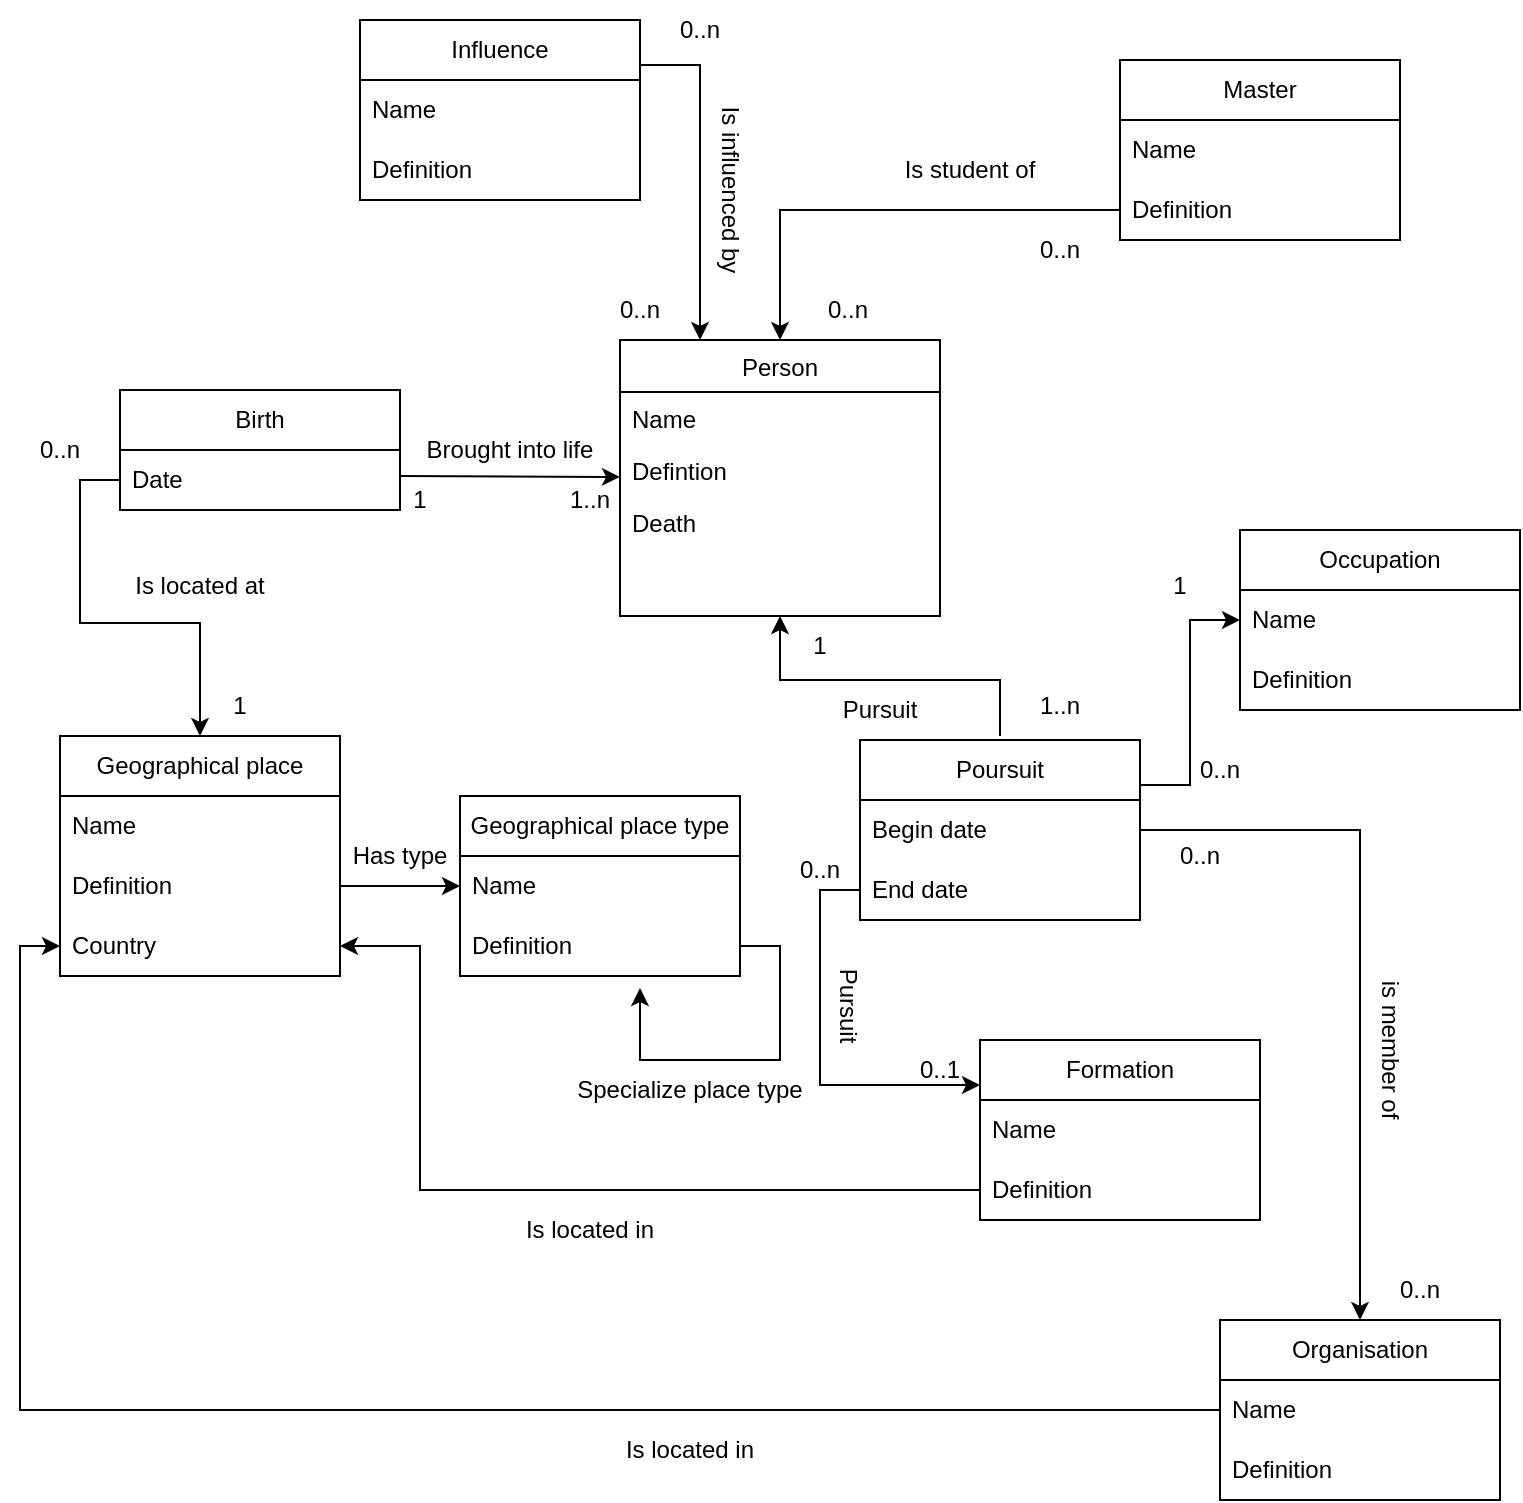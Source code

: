 <mxfile version="20.5.3" type="github">
  <diagram id="C5RBs43oDa-KdzZeNtuy" name="Page-1">
    <mxGraphModel dx="996" dy="618" grid="1" gridSize="10" guides="1" tooltips="1" connect="1" arrows="1" fold="1" page="1" pageScale="1" pageWidth="827" pageHeight="1169" math="0" shadow="0">
      <root>
        <mxCell id="WIyWlLk6GJQsqaUBKTNV-0" />
        <mxCell id="WIyWlLk6GJQsqaUBKTNV-1" parent="WIyWlLk6GJQsqaUBKTNV-0" />
        <mxCell id="zkfFHV4jXpPFQw0GAbJ--0" value="Person" style="swimlane;fontStyle=0;align=center;verticalAlign=top;childLayout=stackLayout;horizontal=1;startSize=26;horizontalStack=0;resizeParent=1;resizeLast=0;collapsible=1;marginBottom=0;rounded=0;shadow=0;strokeWidth=1;" parent="WIyWlLk6GJQsqaUBKTNV-1" vertex="1">
          <mxGeometry x="330" y="250" width="160" height="138" as="geometry">
            <mxRectangle x="230" y="140" width="160" height="26" as="alternateBounds" />
          </mxGeometry>
        </mxCell>
        <mxCell id="zkfFHV4jXpPFQw0GAbJ--1" value="Name" style="text;align=left;verticalAlign=top;spacingLeft=4;spacingRight=4;overflow=hidden;rotatable=0;points=[[0,0.5],[1,0.5]];portConstraint=eastwest;" parent="zkfFHV4jXpPFQw0GAbJ--0" vertex="1">
          <mxGeometry y="26" width="160" height="26" as="geometry" />
        </mxCell>
        <mxCell id="zkfFHV4jXpPFQw0GAbJ--3" value="Defintion" style="text;align=left;verticalAlign=top;spacingLeft=4;spacingRight=4;overflow=hidden;rotatable=0;points=[[0,0.5],[1,0.5]];portConstraint=eastwest;rounded=0;shadow=0;html=0;" parent="zkfFHV4jXpPFQw0GAbJ--0" vertex="1">
          <mxGeometry y="52" width="160" height="26" as="geometry" />
        </mxCell>
        <mxCell id="2s9Rm8yw0VAhbPQkRF94-69" value="Death" style="text;align=left;verticalAlign=top;spacingLeft=4;spacingRight=4;overflow=hidden;rotatable=0;points=[[0,0.5],[1,0.5]];portConstraint=eastwest;rounded=0;shadow=0;html=0;" vertex="1" parent="zkfFHV4jXpPFQw0GAbJ--0">
          <mxGeometry y="78" width="160" height="26" as="geometry" />
        </mxCell>
        <mxCell id="2s9Rm8yw0VAhbPQkRF94-0" value="" style="endArrow=classic;html=1;rounded=0;" edge="1" parent="WIyWlLk6GJQsqaUBKTNV-1">
          <mxGeometry width="50" height="50" relative="1" as="geometry">
            <mxPoint x="220" y="318" as="sourcePoint" />
            <mxPoint x="330" y="318.47" as="targetPoint" />
          </mxGeometry>
        </mxCell>
        <mxCell id="2s9Rm8yw0VAhbPQkRF94-10" value="Brought into life" style="text;html=1;strokeColor=none;fillColor=none;align=center;verticalAlign=middle;whiteSpace=wrap;rounded=0;" vertex="1" parent="WIyWlLk6GJQsqaUBKTNV-1">
          <mxGeometry x="210" y="290" width="130" height="30" as="geometry" />
        </mxCell>
        <mxCell id="2s9Rm8yw0VAhbPQkRF94-11" value="1" style="text;html=1;strokeColor=none;fillColor=none;align=center;verticalAlign=middle;whiteSpace=wrap;rounded=0;" vertex="1" parent="WIyWlLk6GJQsqaUBKTNV-1">
          <mxGeometry x="210" y="320" width="40" height="20" as="geometry" />
        </mxCell>
        <mxCell id="2s9Rm8yw0VAhbPQkRF94-13" value="1..n" style="text;html=1;strokeColor=none;fillColor=none;align=center;verticalAlign=middle;whiteSpace=wrap;rounded=0;" vertex="1" parent="WIyWlLk6GJQsqaUBKTNV-1">
          <mxGeometry x="290" y="315" width="50" height="30" as="geometry" />
        </mxCell>
        <mxCell id="2s9Rm8yw0VAhbPQkRF94-14" value="Birth" style="swimlane;fontStyle=0;childLayout=stackLayout;horizontal=1;startSize=30;horizontalStack=0;resizeParent=1;resizeParentMax=0;resizeLast=0;collapsible=1;marginBottom=0;whiteSpace=wrap;html=1;" vertex="1" parent="WIyWlLk6GJQsqaUBKTNV-1">
          <mxGeometry x="80" y="275" width="140" height="60" as="geometry" />
        </mxCell>
        <mxCell id="2s9Rm8yw0VAhbPQkRF94-51" value="Date" style="text;strokeColor=none;fillColor=none;align=left;verticalAlign=middle;spacingLeft=4;spacingRight=4;overflow=hidden;points=[[0,0.5],[1,0.5]];portConstraint=eastwest;rotatable=0;whiteSpace=wrap;html=1;" vertex="1" parent="2s9Rm8yw0VAhbPQkRF94-14">
          <mxGeometry y="30" width="140" height="30" as="geometry" />
        </mxCell>
        <mxCell id="2s9Rm8yw0VAhbPQkRF94-80" style="edgeStyle=orthogonalEdgeStyle;rounded=0;orthogonalLoop=1;jettySize=auto;html=1;exitX=1;exitY=0.25;exitDx=0;exitDy=0;entryX=0;entryY=0.5;entryDx=0;entryDy=0;" edge="1" parent="WIyWlLk6GJQsqaUBKTNV-1" source="2s9Rm8yw0VAhbPQkRF94-18" target="2s9Rm8yw0VAhbPQkRF94-35">
          <mxGeometry relative="1" as="geometry" />
        </mxCell>
        <mxCell id="2s9Rm8yw0VAhbPQkRF94-18" value="Poursuit" style="swimlane;fontStyle=0;childLayout=stackLayout;horizontal=1;startSize=30;horizontalStack=0;resizeParent=1;resizeParentMax=0;resizeLast=0;collapsible=1;marginBottom=0;whiteSpace=wrap;html=1;" vertex="1" parent="WIyWlLk6GJQsqaUBKTNV-1">
          <mxGeometry x="450" y="450" width="140" height="90" as="geometry" />
        </mxCell>
        <mxCell id="2s9Rm8yw0VAhbPQkRF94-19" value="Begin date" style="text;strokeColor=none;fillColor=none;align=left;verticalAlign=middle;spacingLeft=4;spacingRight=4;overflow=hidden;points=[[0,0.5],[1,0.5]];portConstraint=eastwest;rotatable=0;whiteSpace=wrap;html=1;" vertex="1" parent="2s9Rm8yw0VAhbPQkRF94-18">
          <mxGeometry y="30" width="140" height="30" as="geometry" />
        </mxCell>
        <mxCell id="2s9Rm8yw0VAhbPQkRF94-20" value="End date" style="text;strokeColor=none;fillColor=none;align=left;verticalAlign=middle;spacingLeft=4;spacingRight=4;overflow=hidden;points=[[0,0.5],[1,0.5]];portConstraint=eastwest;rotatable=0;whiteSpace=wrap;html=1;" vertex="1" parent="2s9Rm8yw0VAhbPQkRF94-18">
          <mxGeometry y="60" width="140" height="30" as="geometry" />
        </mxCell>
        <mxCell id="2s9Rm8yw0VAhbPQkRF94-23" value="Pursuit" style="text;html=1;strokeColor=none;fillColor=none;align=center;verticalAlign=middle;whiteSpace=wrap;rounded=0;" vertex="1" parent="WIyWlLk6GJQsqaUBKTNV-1">
          <mxGeometry x="430" y="420" width="60" height="30" as="geometry" />
        </mxCell>
        <mxCell id="2s9Rm8yw0VAhbPQkRF94-29" style="edgeStyle=orthogonalEdgeStyle;rounded=0;orthogonalLoop=1;jettySize=auto;html=1;exitX=0;exitY=1;exitDx=0;exitDy=0;entryX=0.5;entryY=1;entryDx=0;entryDy=0;" edge="1" parent="WIyWlLk6GJQsqaUBKTNV-1" source="2s9Rm8yw0VAhbPQkRF94-28" target="zkfFHV4jXpPFQw0GAbJ--0">
          <mxGeometry relative="1" as="geometry">
            <Array as="points">
              <mxPoint x="520" y="420" />
              <mxPoint x="410" y="420" />
            </Array>
          </mxGeometry>
        </mxCell>
        <mxCell id="2s9Rm8yw0VAhbPQkRF94-28" value="1..n" style="text;html=1;strokeColor=none;fillColor=none;align=center;verticalAlign=middle;whiteSpace=wrap;rounded=0;" vertex="1" parent="WIyWlLk6GJQsqaUBKTNV-1">
          <mxGeometry x="520" y="418" width="60" height="30" as="geometry" />
        </mxCell>
        <mxCell id="2s9Rm8yw0VAhbPQkRF94-32" value="1" style="text;html=1;strokeColor=none;fillColor=none;align=center;verticalAlign=middle;whiteSpace=wrap;rounded=0;" vertex="1" parent="WIyWlLk6GJQsqaUBKTNV-1">
          <mxGeometry x="400" y="388" width="60" height="30" as="geometry" />
        </mxCell>
        <mxCell id="2s9Rm8yw0VAhbPQkRF94-34" value="Occupation" style="swimlane;fontStyle=0;childLayout=stackLayout;horizontal=1;startSize=30;horizontalStack=0;resizeParent=1;resizeParentMax=0;resizeLast=0;collapsible=1;marginBottom=0;whiteSpace=wrap;html=1;" vertex="1" parent="WIyWlLk6GJQsqaUBKTNV-1">
          <mxGeometry x="640" y="345" width="140" height="90" as="geometry" />
        </mxCell>
        <mxCell id="2s9Rm8yw0VAhbPQkRF94-35" value="Name" style="text;strokeColor=none;fillColor=none;align=left;verticalAlign=middle;spacingLeft=4;spacingRight=4;overflow=hidden;points=[[0,0.5],[1,0.5]];portConstraint=eastwest;rotatable=0;whiteSpace=wrap;html=1;" vertex="1" parent="2s9Rm8yw0VAhbPQkRF94-34">
          <mxGeometry y="30" width="140" height="30" as="geometry" />
        </mxCell>
        <mxCell id="2s9Rm8yw0VAhbPQkRF94-36" value="Definition" style="text;strokeColor=none;fillColor=none;align=left;verticalAlign=middle;spacingLeft=4;spacingRight=4;overflow=hidden;points=[[0,0.5],[1,0.5]];portConstraint=eastwest;rotatable=0;whiteSpace=wrap;html=1;" vertex="1" parent="2s9Rm8yw0VAhbPQkRF94-34">
          <mxGeometry y="60" width="140" height="30" as="geometry" />
        </mxCell>
        <mxCell id="2s9Rm8yw0VAhbPQkRF94-38" value="Organisation" style="swimlane;fontStyle=0;childLayout=stackLayout;horizontal=1;startSize=30;horizontalStack=0;resizeParent=1;resizeParentMax=0;resizeLast=0;collapsible=1;marginBottom=0;whiteSpace=wrap;html=1;" vertex="1" parent="WIyWlLk6GJQsqaUBKTNV-1">
          <mxGeometry x="630" y="740" width="140" height="90" as="geometry" />
        </mxCell>
        <mxCell id="2s9Rm8yw0VAhbPQkRF94-39" value="Name" style="text;strokeColor=none;fillColor=none;align=left;verticalAlign=middle;spacingLeft=4;spacingRight=4;overflow=hidden;points=[[0,0.5],[1,0.5]];portConstraint=eastwest;rotatable=0;whiteSpace=wrap;html=1;" vertex="1" parent="2s9Rm8yw0VAhbPQkRF94-38">
          <mxGeometry y="30" width="140" height="30" as="geometry" />
        </mxCell>
        <mxCell id="2s9Rm8yw0VAhbPQkRF94-40" value="Definition" style="text;strokeColor=none;fillColor=none;align=left;verticalAlign=middle;spacingLeft=4;spacingRight=4;overflow=hidden;points=[[0,0.5],[1,0.5]];portConstraint=eastwest;rotatable=0;whiteSpace=wrap;html=1;" vertex="1" parent="2s9Rm8yw0VAhbPQkRF94-38">
          <mxGeometry y="60" width="140" height="30" as="geometry" />
        </mxCell>
        <mxCell id="2s9Rm8yw0VAhbPQkRF94-42" style="edgeStyle=orthogonalEdgeStyle;rounded=0;orthogonalLoop=1;jettySize=auto;html=1;exitX=1;exitY=0.5;exitDx=0;exitDy=0;entryX=0.5;entryY=0;entryDx=0;entryDy=0;" edge="1" parent="WIyWlLk6GJQsqaUBKTNV-1" source="2s9Rm8yw0VAhbPQkRF94-19" target="2s9Rm8yw0VAhbPQkRF94-38">
          <mxGeometry relative="1" as="geometry" />
        </mxCell>
        <mxCell id="2s9Rm8yw0VAhbPQkRF94-44" value="Geographical place" style="swimlane;fontStyle=0;childLayout=stackLayout;horizontal=1;startSize=30;horizontalStack=0;resizeParent=1;resizeParentMax=0;resizeLast=0;collapsible=1;marginBottom=0;whiteSpace=wrap;html=1;" vertex="1" parent="WIyWlLk6GJQsqaUBKTNV-1">
          <mxGeometry x="50" y="448" width="140" height="120" as="geometry" />
        </mxCell>
        <mxCell id="2s9Rm8yw0VAhbPQkRF94-45" value="Name" style="text;strokeColor=none;fillColor=none;align=left;verticalAlign=middle;spacingLeft=4;spacingRight=4;overflow=hidden;points=[[0,0.5],[1,0.5]];portConstraint=eastwest;rotatable=0;whiteSpace=wrap;html=1;" vertex="1" parent="2s9Rm8yw0VAhbPQkRF94-44">
          <mxGeometry y="30" width="140" height="30" as="geometry" />
        </mxCell>
        <mxCell id="2s9Rm8yw0VAhbPQkRF94-46" value="&lt;div&gt;Definition&lt;/div&gt;" style="text;strokeColor=none;fillColor=none;align=left;verticalAlign=middle;spacingLeft=4;spacingRight=4;overflow=hidden;points=[[0,0.5],[1,0.5]];portConstraint=eastwest;rotatable=0;whiteSpace=wrap;html=1;" vertex="1" parent="2s9Rm8yw0VAhbPQkRF94-44">
          <mxGeometry y="60" width="140" height="30" as="geometry" />
        </mxCell>
        <mxCell id="2s9Rm8yw0VAhbPQkRF94-52" value="Country" style="text;strokeColor=none;fillColor=none;align=left;verticalAlign=middle;spacingLeft=4;spacingRight=4;overflow=hidden;points=[[0,0.5],[1,0.5]];portConstraint=eastwest;rotatable=0;whiteSpace=wrap;html=1;" vertex="1" parent="2s9Rm8yw0VAhbPQkRF94-44">
          <mxGeometry y="90" width="140" height="30" as="geometry" />
        </mxCell>
        <mxCell id="2s9Rm8yw0VAhbPQkRF94-54" style="edgeStyle=orthogonalEdgeStyle;rounded=0;orthogonalLoop=1;jettySize=auto;html=1;exitX=0;exitY=0.5;exitDx=0;exitDy=0;entryX=0.5;entryY=0;entryDx=0;entryDy=0;" edge="1" parent="WIyWlLk6GJQsqaUBKTNV-1" source="2s9Rm8yw0VAhbPQkRF94-51" target="2s9Rm8yw0VAhbPQkRF94-44">
          <mxGeometry relative="1" as="geometry" />
        </mxCell>
        <mxCell id="2s9Rm8yw0VAhbPQkRF94-55" value="Geographical place type" style="swimlane;fontStyle=0;childLayout=stackLayout;horizontal=1;startSize=30;horizontalStack=0;resizeParent=1;resizeParentMax=0;resizeLast=0;collapsible=1;marginBottom=0;whiteSpace=wrap;html=1;" vertex="1" parent="WIyWlLk6GJQsqaUBKTNV-1">
          <mxGeometry x="250" y="478" width="140" height="90" as="geometry" />
        </mxCell>
        <mxCell id="2s9Rm8yw0VAhbPQkRF94-56" value="Name" style="text;strokeColor=none;fillColor=none;align=left;verticalAlign=middle;spacingLeft=4;spacingRight=4;overflow=hidden;points=[[0,0.5],[1,0.5]];portConstraint=eastwest;rotatable=0;whiteSpace=wrap;html=1;" vertex="1" parent="2s9Rm8yw0VAhbPQkRF94-55">
          <mxGeometry y="30" width="140" height="30" as="geometry" />
        </mxCell>
        <mxCell id="2s9Rm8yw0VAhbPQkRF94-57" value="Definition" style="text;strokeColor=none;fillColor=none;align=left;verticalAlign=middle;spacingLeft=4;spacingRight=4;overflow=hidden;points=[[0,0.5],[1,0.5]];portConstraint=eastwest;rotatable=0;whiteSpace=wrap;html=1;" vertex="1" parent="2s9Rm8yw0VAhbPQkRF94-55">
          <mxGeometry y="60" width="140" height="30" as="geometry" />
        </mxCell>
        <mxCell id="2s9Rm8yw0VAhbPQkRF94-98" style="edgeStyle=orthogonalEdgeStyle;rounded=0;orthogonalLoop=1;jettySize=auto;html=1;exitX=1;exitY=0.5;exitDx=0;exitDy=0;" edge="1" parent="2s9Rm8yw0VAhbPQkRF94-55" source="2s9Rm8yw0VAhbPQkRF94-57">
          <mxGeometry relative="1" as="geometry">
            <mxPoint x="90" y="96" as="targetPoint" />
            <Array as="points">
              <mxPoint x="160" y="75" />
              <mxPoint x="160" y="132" />
              <mxPoint x="90" y="132" />
              <mxPoint x="90" y="96" />
            </Array>
          </mxGeometry>
        </mxCell>
        <mxCell id="2s9Rm8yw0VAhbPQkRF94-61" style="edgeStyle=orthogonalEdgeStyle;rounded=0;orthogonalLoop=1;jettySize=auto;html=1;exitX=1;exitY=0.5;exitDx=0;exitDy=0;entryX=0;entryY=0.5;entryDx=0;entryDy=0;" edge="1" parent="WIyWlLk6GJQsqaUBKTNV-1" source="2s9Rm8yw0VAhbPQkRF94-46" target="2s9Rm8yw0VAhbPQkRF94-56">
          <mxGeometry relative="1" as="geometry" />
        </mxCell>
        <mxCell id="2s9Rm8yw0VAhbPQkRF94-70" value="Formation" style="swimlane;fontStyle=0;childLayout=stackLayout;horizontal=1;startSize=30;horizontalStack=0;resizeParent=1;resizeParentMax=0;resizeLast=0;collapsible=1;marginBottom=0;whiteSpace=wrap;html=1;" vertex="1" parent="WIyWlLk6GJQsqaUBKTNV-1">
          <mxGeometry x="510" y="600" width="140" height="90" as="geometry" />
        </mxCell>
        <mxCell id="2s9Rm8yw0VAhbPQkRF94-71" value="Name" style="text;strokeColor=none;fillColor=none;align=left;verticalAlign=middle;spacingLeft=4;spacingRight=4;overflow=hidden;points=[[0,0.5],[1,0.5]];portConstraint=eastwest;rotatable=0;whiteSpace=wrap;html=1;" vertex="1" parent="2s9Rm8yw0VAhbPQkRF94-70">
          <mxGeometry y="30" width="140" height="30" as="geometry" />
        </mxCell>
        <mxCell id="2s9Rm8yw0VAhbPQkRF94-72" value="Definition" style="text;strokeColor=none;fillColor=none;align=left;verticalAlign=middle;spacingLeft=4;spacingRight=4;overflow=hidden;points=[[0,0.5],[1,0.5]];portConstraint=eastwest;rotatable=0;whiteSpace=wrap;html=1;" vertex="1" parent="2s9Rm8yw0VAhbPQkRF94-70">
          <mxGeometry y="60" width="140" height="30" as="geometry" />
        </mxCell>
        <mxCell id="2s9Rm8yw0VAhbPQkRF94-79" style="edgeStyle=orthogonalEdgeStyle;rounded=0;orthogonalLoop=1;jettySize=auto;html=1;exitX=0;exitY=0.5;exitDx=0;exitDy=0;entryX=0;entryY=0.25;entryDx=0;entryDy=0;" edge="1" parent="WIyWlLk6GJQsqaUBKTNV-1" source="2s9Rm8yw0VAhbPQkRF94-20" target="2s9Rm8yw0VAhbPQkRF94-70">
          <mxGeometry relative="1" as="geometry" />
        </mxCell>
        <mxCell id="2s9Rm8yw0VAhbPQkRF94-85" value="Master" style="swimlane;fontStyle=0;childLayout=stackLayout;horizontal=1;startSize=30;horizontalStack=0;resizeParent=1;resizeParentMax=0;resizeLast=0;collapsible=1;marginBottom=0;whiteSpace=wrap;html=1;" vertex="1" parent="WIyWlLk6GJQsqaUBKTNV-1">
          <mxGeometry x="580" y="110" width="140" height="90" as="geometry" />
        </mxCell>
        <mxCell id="2s9Rm8yw0VAhbPQkRF94-86" value="Name" style="text;strokeColor=none;fillColor=none;align=left;verticalAlign=middle;spacingLeft=4;spacingRight=4;overflow=hidden;points=[[0,0.5],[1,0.5]];portConstraint=eastwest;rotatable=0;whiteSpace=wrap;html=1;" vertex="1" parent="2s9Rm8yw0VAhbPQkRF94-85">
          <mxGeometry y="30" width="140" height="30" as="geometry" />
        </mxCell>
        <mxCell id="2s9Rm8yw0VAhbPQkRF94-87" value="Definition" style="text;strokeColor=none;fillColor=none;align=left;verticalAlign=middle;spacingLeft=4;spacingRight=4;overflow=hidden;points=[[0,0.5],[1,0.5]];portConstraint=eastwest;rotatable=0;whiteSpace=wrap;html=1;" vertex="1" parent="2s9Rm8yw0VAhbPQkRF94-85">
          <mxGeometry y="60" width="140" height="30" as="geometry" />
        </mxCell>
        <mxCell id="2s9Rm8yw0VAhbPQkRF94-89" style="edgeStyle=orthogonalEdgeStyle;rounded=0;orthogonalLoop=1;jettySize=auto;html=1;exitX=0;exitY=0.5;exitDx=0;exitDy=0;entryX=0.5;entryY=0;entryDx=0;entryDy=0;" edge="1" parent="WIyWlLk6GJQsqaUBKTNV-1" source="2s9Rm8yw0VAhbPQkRF94-87" target="zkfFHV4jXpPFQw0GAbJ--0">
          <mxGeometry relative="1" as="geometry" />
        </mxCell>
        <mxCell id="2s9Rm8yw0VAhbPQkRF94-94" style="edgeStyle=orthogonalEdgeStyle;rounded=0;orthogonalLoop=1;jettySize=auto;html=1;exitX=1;exitY=0.25;exitDx=0;exitDy=0;entryX=0.25;entryY=0;entryDx=0;entryDy=0;" edge="1" parent="WIyWlLk6GJQsqaUBKTNV-1" source="2s9Rm8yw0VAhbPQkRF94-90" target="zkfFHV4jXpPFQw0GAbJ--0">
          <mxGeometry relative="1" as="geometry" />
        </mxCell>
        <mxCell id="2s9Rm8yw0VAhbPQkRF94-90" value="Influence" style="swimlane;fontStyle=0;childLayout=stackLayout;horizontal=1;startSize=30;horizontalStack=0;resizeParent=1;resizeParentMax=0;resizeLast=0;collapsible=1;marginBottom=0;whiteSpace=wrap;html=1;" vertex="1" parent="WIyWlLk6GJQsqaUBKTNV-1">
          <mxGeometry x="200" y="90" width="140" height="90" as="geometry" />
        </mxCell>
        <mxCell id="2s9Rm8yw0VAhbPQkRF94-91" value="Name" style="text;strokeColor=none;fillColor=none;align=left;verticalAlign=middle;spacingLeft=4;spacingRight=4;overflow=hidden;points=[[0,0.5],[1,0.5]];portConstraint=eastwest;rotatable=0;whiteSpace=wrap;html=1;" vertex="1" parent="2s9Rm8yw0VAhbPQkRF94-90">
          <mxGeometry y="30" width="140" height="30" as="geometry" />
        </mxCell>
        <mxCell id="2s9Rm8yw0VAhbPQkRF94-92" value="Definition" style="text;strokeColor=none;fillColor=none;align=left;verticalAlign=middle;spacingLeft=4;spacingRight=4;overflow=hidden;points=[[0,0.5],[1,0.5]];portConstraint=eastwest;rotatable=0;whiteSpace=wrap;html=1;" vertex="1" parent="2s9Rm8yw0VAhbPQkRF94-90">
          <mxGeometry y="60" width="140" height="30" as="geometry" />
        </mxCell>
        <mxCell id="2s9Rm8yw0VAhbPQkRF94-95" style="edgeStyle=orthogonalEdgeStyle;rounded=0;orthogonalLoop=1;jettySize=auto;html=1;exitX=0;exitY=0.5;exitDx=0;exitDy=0;entryX=0;entryY=0.5;entryDx=0;entryDy=0;" edge="1" parent="WIyWlLk6GJQsqaUBKTNV-1" source="2s9Rm8yw0VAhbPQkRF94-39" target="2s9Rm8yw0VAhbPQkRF94-52">
          <mxGeometry relative="1" as="geometry" />
        </mxCell>
        <mxCell id="2s9Rm8yw0VAhbPQkRF94-96" style="edgeStyle=orthogonalEdgeStyle;rounded=0;orthogonalLoop=1;jettySize=auto;html=1;exitX=0;exitY=0.5;exitDx=0;exitDy=0;entryX=1;entryY=0.5;entryDx=0;entryDy=0;" edge="1" parent="WIyWlLk6GJQsqaUBKTNV-1" source="2s9Rm8yw0VAhbPQkRF94-72" target="2s9Rm8yw0VAhbPQkRF94-52">
          <mxGeometry relative="1" as="geometry">
            <Array as="points">
              <mxPoint x="230" y="675" />
              <mxPoint x="230" y="553" />
            </Array>
          </mxGeometry>
        </mxCell>
        <mxCell id="2s9Rm8yw0VAhbPQkRF94-100" value="0..n" style="text;html=1;strokeColor=none;fillColor=none;align=center;verticalAlign=middle;whiteSpace=wrap;rounded=0;" vertex="1" parent="WIyWlLk6GJQsqaUBKTNV-1">
          <mxGeometry x="600" y="450" width="60" height="30" as="geometry" />
        </mxCell>
        <mxCell id="2s9Rm8yw0VAhbPQkRF94-102" value="1" style="text;html=1;strokeColor=none;fillColor=none;align=center;verticalAlign=middle;whiteSpace=wrap;rounded=0;" vertex="1" parent="WIyWlLk6GJQsqaUBKTNV-1">
          <mxGeometry x="580" y="358" width="60" height="30" as="geometry" />
        </mxCell>
        <mxCell id="2s9Rm8yw0VAhbPQkRF94-103" value="is member of" style="text;html=1;strokeColor=none;fillColor=none;align=center;verticalAlign=middle;whiteSpace=wrap;rounded=0;rotation=90;" vertex="1" parent="WIyWlLk6GJQsqaUBKTNV-1">
          <mxGeometry x="650" y="590" width="130" height="30" as="geometry" />
        </mxCell>
        <mxCell id="2s9Rm8yw0VAhbPQkRF94-104" value="Is located in" style="text;html=1;strokeColor=none;fillColor=none;align=center;verticalAlign=middle;whiteSpace=wrap;rounded=0;" vertex="1" parent="WIyWlLk6GJQsqaUBKTNV-1">
          <mxGeometry x="290" y="790" width="150" height="30" as="geometry" />
        </mxCell>
        <mxCell id="2s9Rm8yw0VAhbPQkRF94-105" value="Is located in" style="text;html=1;strokeColor=none;fillColor=none;align=center;verticalAlign=middle;whiteSpace=wrap;rounded=0;" vertex="1" parent="WIyWlLk6GJQsqaUBKTNV-1">
          <mxGeometry x="245" y="680" width="140" height="30" as="geometry" />
        </mxCell>
        <mxCell id="2s9Rm8yw0VAhbPQkRF94-106" value="Is located at" style="text;html=1;strokeColor=none;fillColor=none;align=center;verticalAlign=middle;whiteSpace=wrap;rounded=0;" vertex="1" parent="WIyWlLk6GJQsqaUBKTNV-1">
          <mxGeometry x="65" y="358" width="110" height="30" as="geometry" />
        </mxCell>
        <mxCell id="2s9Rm8yw0VAhbPQkRF94-108" value="Has type" style="text;html=1;strokeColor=none;fillColor=none;align=center;verticalAlign=middle;whiteSpace=wrap;rounded=0;" vertex="1" parent="WIyWlLk6GJQsqaUBKTNV-1">
          <mxGeometry x="190" y="493" width="60" height="30" as="geometry" />
        </mxCell>
        <mxCell id="2s9Rm8yw0VAhbPQkRF94-109" value="Is student of" style="text;html=1;strokeColor=none;fillColor=none;align=center;verticalAlign=middle;whiteSpace=wrap;rounded=0;" vertex="1" parent="WIyWlLk6GJQsqaUBKTNV-1">
          <mxGeometry x="460" y="150" width="90" height="30" as="geometry" />
        </mxCell>
        <mxCell id="2s9Rm8yw0VAhbPQkRF94-110" value="Is influenced by" style="text;html=1;strokeColor=none;fillColor=none;align=center;verticalAlign=middle;whiteSpace=wrap;rounded=0;rotation=90;" vertex="1" parent="WIyWlLk6GJQsqaUBKTNV-1">
          <mxGeometry x="320" y="160" width="130" height="30" as="geometry" />
        </mxCell>
        <mxCell id="2s9Rm8yw0VAhbPQkRF94-111" value="Specialize place type" style="text;html=1;strokeColor=none;fillColor=none;align=center;verticalAlign=middle;whiteSpace=wrap;rounded=0;" vertex="1" parent="WIyWlLk6GJQsqaUBKTNV-1">
          <mxGeometry x="300" y="610" width="130" height="30" as="geometry" />
        </mxCell>
        <mxCell id="2s9Rm8yw0VAhbPQkRF94-112" value="0..n" style="text;html=1;strokeColor=none;fillColor=none;align=center;verticalAlign=middle;whiteSpace=wrap;rounded=0;" vertex="1" parent="WIyWlLk6GJQsqaUBKTNV-1">
          <mxGeometry x="340" y="80" width="60" height="30" as="geometry" />
        </mxCell>
        <mxCell id="2s9Rm8yw0VAhbPQkRF94-113" value="0..n" style="text;html=1;strokeColor=none;fillColor=none;align=center;verticalAlign=middle;whiteSpace=wrap;rounded=0;" vertex="1" parent="WIyWlLk6GJQsqaUBKTNV-1">
          <mxGeometry x="310" y="220" width="60" height="30" as="geometry" />
        </mxCell>
        <mxCell id="2s9Rm8yw0VAhbPQkRF94-114" value="0..n" style="text;html=1;strokeColor=none;fillColor=none;align=center;verticalAlign=middle;whiteSpace=wrap;rounded=0;" vertex="1" parent="WIyWlLk6GJQsqaUBKTNV-1">
          <mxGeometry x="20" y="290" width="60" height="30" as="geometry" />
        </mxCell>
        <mxCell id="2s9Rm8yw0VAhbPQkRF94-115" value="1" style="text;html=1;strokeColor=none;fillColor=none;align=center;verticalAlign=middle;whiteSpace=wrap;rounded=0;" vertex="1" parent="WIyWlLk6GJQsqaUBKTNV-1">
          <mxGeometry x="110" y="418" width="60" height="30" as="geometry" />
        </mxCell>
        <mxCell id="2s9Rm8yw0VAhbPQkRF94-116" value="0..n" style="text;html=1;strokeColor=none;fillColor=none;align=center;verticalAlign=middle;whiteSpace=wrap;rounded=0;" vertex="1" parent="WIyWlLk6GJQsqaUBKTNV-1">
          <mxGeometry x="414" y="220" width="60" height="30" as="geometry" />
        </mxCell>
        <mxCell id="2s9Rm8yw0VAhbPQkRF94-117" value="0..n" style="text;html=1;strokeColor=none;fillColor=none;align=center;verticalAlign=middle;whiteSpace=wrap;rounded=0;" vertex="1" parent="WIyWlLk6GJQsqaUBKTNV-1">
          <mxGeometry x="520" y="190" width="60" height="30" as="geometry" />
        </mxCell>
        <mxCell id="2s9Rm8yw0VAhbPQkRF94-118" value="0..n" style="text;html=1;strokeColor=none;fillColor=none;align=center;verticalAlign=middle;whiteSpace=wrap;rounded=0;" vertex="1" parent="WIyWlLk6GJQsqaUBKTNV-1">
          <mxGeometry x="590" y="493" width="60" height="30" as="geometry" />
        </mxCell>
        <mxCell id="2s9Rm8yw0VAhbPQkRF94-119" value="0..n" style="text;html=1;strokeColor=none;fillColor=none;align=center;verticalAlign=middle;whiteSpace=wrap;rounded=0;" vertex="1" parent="WIyWlLk6GJQsqaUBKTNV-1">
          <mxGeometry x="700" y="710" width="60" height="30" as="geometry" />
        </mxCell>
        <mxCell id="2s9Rm8yw0VAhbPQkRF94-120" value="0..1" style="text;html=1;strokeColor=none;fillColor=none;align=center;verticalAlign=middle;whiteSpace=wrap;rounded=0;" vertex="1" parent="WIyWlLk6GJQsqaUBKTNV-1">
          <mxGeometry x="460" y="600" width="60" height="30" as="geometry" />
        </mxCell>
        <mxCell id="2s9Rm8yw0VAhbPQkRF94-121" value="0..n" style="text;html=1;strokeColor=none;fillColor=none;align=center;verticalAlign=middle;whiteSpace=wrap;rounded=0;" vertex="1" parent="WIyWlLk6GJQsqaUBKTNV-1">
          <mxGeometry x="405" y="500" width="50" height="30" as="geometry" />
        </mxCell>
        <mxCell id="2s9Rm8yw0VAhbPQkRF94-122" value="Pursuit" style="text;html=1;strokeColor=none;fillColor=none;align=center;verticalAlign=middle;whiteSpace=wrap;rounded=0;rotation=90;" vertex="1" parent="WIyWlLk6GJQsqaUBKTNV-1">
          <mxGeometry x="414" y="568" width="60" height="30" as="geometry" />
        </mxCell>
      </root>
    </mxGraphModel>
  </diagram>
</mxfile>
